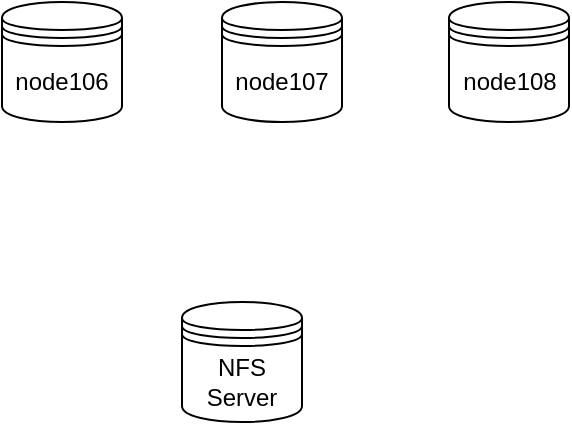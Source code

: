 <mxfile version="15.9.1" type="github">
  <diagram id="FrNqfCykjnulnTMpAR0O" name="Page-1">
    <mxGraphModel dx="1186" dy="645" grid="1" gridSize="10" guides="1" tooltips="1" connect="1" arrows="1" fold="1" page="1" pageScale="1" pageWidth="827" pageHeight="1169" math="0" shadow="0">
      <root>
        <mxCell id="0" />
        <mxCell id="1" parent="0" />
        <mxCell id="F2bi2Dsncj7B-TMTEU1s-47" value="NFS Server" style="shape=datastore;whiteSpace=wrap;html=1;" parent="1" vertex="1">
          <mxGeometry x="280" y="1060" width="60" height="60" as="geometry" />
        </mxCell>
        <mxCell id="F2bi2Dsncj7B-TMTEU1s-50" value="node106" style="shape=datastore;whiteSpace=wrap;html=1;" parent="1" vertex="1">
          <mxGeometry x="190" y="910" width="60" height="60" as="geometry" />
        </mxCell>
        <mxCell id="F2bi2Dsncj7B-TMTEU1s-51" value="node107" style="shape=datastore;whiteSpace=wrap;html=1;" parent="1" vertex="1">
          <mxGeometry x="300" y="910" width="60" height="60" as="geometry" />
        </mxCell>
        <mxCell id="F2bi2Dsncj7B-TMTEU1s-52" value="node108" style="shape=datastore;whiteSpace=wrap;html=1;" parent="1" vertex="1">
          <mxGeometry x="413.5" y="910" width="60" height="60" as="geometry" />
        </mxCell>
      </root>
    </mxGraphModel>
  </diagram>
</mxfile>

